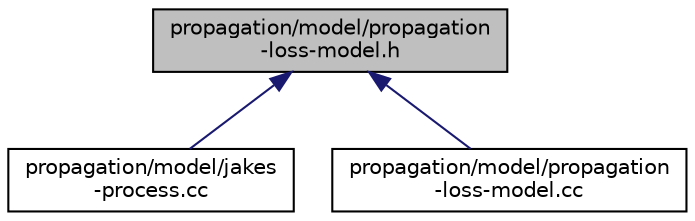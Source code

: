 digraph "propagation/model/propagation-loss-model.h"
{
  edge [fontname="Helvetica",fontsize="10",labelfontname="Helvetica",labelfontsize="10"];
  node [fontname="Helvetica",fontsize="10",shape=record];
  Node1 [label="propagation/model/propagation\l-loss-model.h",height=0.2,width=0.4,color="black", fillcolor="grey75", style="filled", fontcolor="black"];
  Node1 -> Node2 [dir="back",color="midnightblue",fontsize="10",style="solid"];
  Node2 [label="propagation/model/jakes\l-process.cc",height=0.2,width=0.4,color="black", fillcolor="white", style="filled",URL="$dc/d4c/jakes-process_8cc.html"];
  Node1 -> Node3 [dir="back",color="midnightblue",fontsize="10",style="solid"];
  Node3 [label="propagation/model/propagation\l-loss-model.cc",height=0.2,width=0.4,color="black", fillcolor="white", style="filled",URL="$d5/d74/propagation-loss-model_8cc.html"];
}
